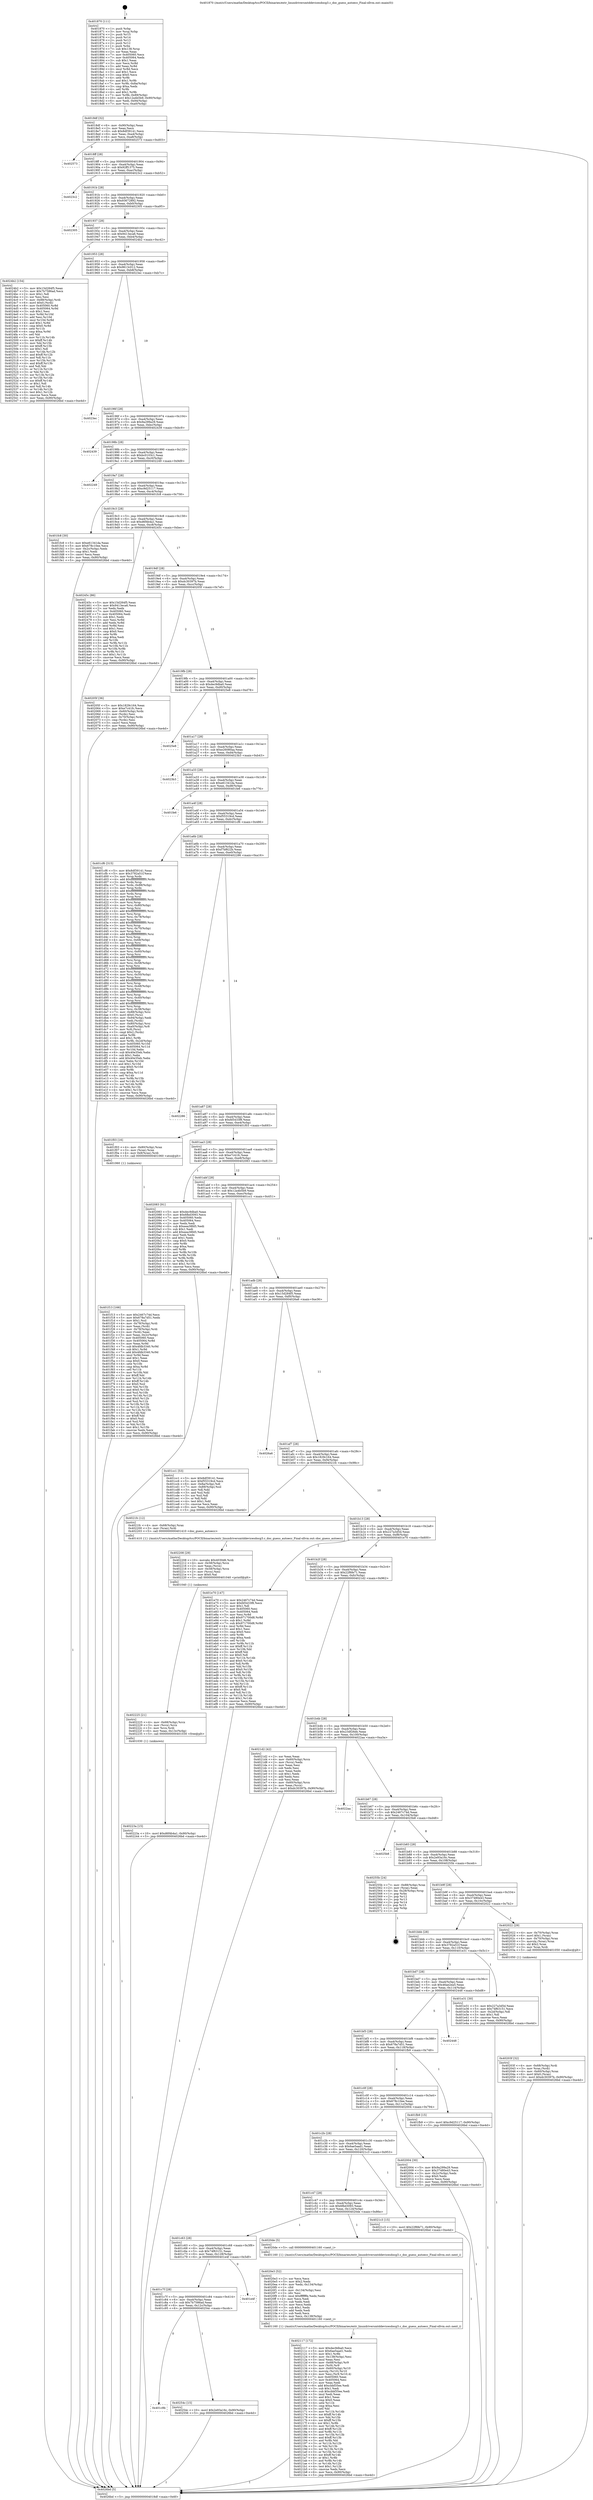 digraph "0x401870" {
  label = "0x401870 (/mnt/c/Users/mathe/Desktop/tcc/POCII/binaries/extr_linuxdriversmtddevicesdocg3.c_doc_guess_autoecc_Final-ollvm.out::main(0))"
  labelloc = "t"
  node[shape=record]

  Entry [label="",width=0.3,height=0.3,shape=circle,fillcolor=black,style=filled]
  "0x4018df" [label="{
     0x4018df [32]\l
     | [instrs]\l
     &nbsp;&nbsp;0x4018df \<+6\>: mov -0x90(%rbp),%eax\l
     &nbsp;&nbsp;0x4018e5 \<+2\>: mov %eax,%ecx\l
     &nbsp;&nbsp;0x4018e7 \<+6\>: sub $0x8df39141,%ecx\l
     &nbsp;&nbsp;0x4018ed \<+6\>: mov %eax,-0xa4(%rbp)\l
     &nbsp;&nbsp;0x4018f3 \<+6\>: mov %ecx,-0xa8(%rbp)\l
     &nbsp;&nbsp;0x4018f9 \<+6\>: je 0000000000402573 \<main+0xd03\>\l
  }"]
  "0x402573" [label="{
     0x402573\l
  }", style=dashed]
  "0x4018ff" [label="{
     0x4018ff [28]\l
     | [instrs]\l
     &nbsp;&nbsp;0x4018ff \<+5\>: jmp 0000000000401904 \<main+0x94\>\l
     &nbsp;&nbsp;0x401904 \<+6\>: mov -0xa4(%rbp),%eax\l
     &nbsp;&nbsp;0x40190a \<+5\>: sub $0x92ff1375,%eax\l
     &nbsp;&nbsp;0x40190f \<+6\>: mov %eax,-0xac(%rbp)\l
     &nbsp;&nbsp;0x401915 \<+6\>: je 00000000004023c2 \<main+0xb52\>\l
  }"]
  Exit [label="",width=0.3,height=0.3,shape=circle,fillcolor=black,style=filled,peripheries=2]
  "0x4023c2" [label="{
     0x4023c2\l
  }", style=dashed]
  "0x40191b" [label="{
     0x40191b [28]\l
     | [instrs]\l
     &nbsp;&nbsp;0x40191b \<+5\>: jmp 0000000000401920 \<main+0xb0\>\l
     &nbsp;&nbsp;0x401920 \<+6\>: mov -0xa4(%rbp),%eax\l
     &nbsp;&nbsp;0x401926 \<+5\>: sub $0x93672892,%eax\l
     &nbsp;&nbsp;0x40192b \<+6\>: mov %eax,-0xb0(%rbp)\l
     &nbsp;&nbsp;0x401931 \<+6\>: je 0000000000402305 \<main+0xa95\>\l
  }"]
  "0x401c9b" [label="{
     0x401c9b\l
  }", style=dashed]
  "0x402305" [label="{
     0x402305\l
  }", style=dashed]
  "0x401937" [label="{
     0x401937 [28]\l
     | [instrs]\l
     &nbsp;&nbsp;0x401937 \<+5\>: jmp 000000000040193c \<main+0xcc\>\l
     &nbsp;&nbsp;0x40193c \<+6\>: mov -0xa4(%rbp),%eax\l
     &nbsp;&nbsp;0x401942 \<+5\>: sub $0x9413eca6,%eax\l
     &nbsp;&nbsp;0x401947 \<+6\>: mov %eax,-0xb4(%rbp)\l
     &nbsp;&nbsp;0x40194d \<+6\>: je 00000000004024b2 \<main+0xc42\>\l
  }"]
  "0x40254c" [label="{
     0x40254c [15]\l
     | [instrs]\l
     &nbsp;&nbsp;0x40254c \<+10\>: movl $0x2e93a16c,-0x90(%rbp)\l
     &nbsp;&nbsp;0x402556 \<+5\>: jmp 00000000004026bd \<main+0xe4d\>\l
  }"]
  "0x4024b2" [label="{
     0x4024b2 [154]\l
     | [instrs]\l
     &nbsp;&nbsp;0x4024b2 \<+5\>: mov $0x15d284f5,%eax\l
     &nbsp;&nbsp;0x4024b7 \<+5\>: mov $0x7b7586ad,%ecx\l
     &nbsp;&nbsp;0x4024bc \<+2\>: mov $0x1,%dl\l
     &nbsp;&nbsp;0x4024be \<+2\>: xor %esi,%esi\l
     &nbsp;&nbsp;0x4024c0 \<+7\>: mov -0x88(%rbp),%rdi\l
     &nbsp;&nbsp;0x4024c7 \<+6\>: movl $0x0,(%rdi)\l
     &nbsp;&nbsp;0x4024cd \<+8\>: mov 0x405060,%r8d\l
     &nbsp;&nbsp;0x4024d5 \<+8\>: mov 0x405064,%r9d\l
     &nbsp;&nbsp;0x4024dd \<+3\>: sub $0x1,%esi\l
     &nbsp;&nbsp;0x4024e0 \<+3\>: mov %r8d,%r10d\l
     &nbsp;&nbsp;0x4024e3 \<+3\>: add %esi,%r10d\l
     &nbsp;&nbsp;0x4024e6 \<+4\>: imul %r10d,%r8d\l
     &nbsp;&nbsp;0x4024ea \<+4\>: and $0x1,%r8d\l
     &nbsp;&nbsp;0x4024ee \<+4\>: cmp $0x0,%r8d\l
     &nbsp;&nbsp;0x4024f2 \<+4\>: sete %r11b\l
     &nbsp;&nbsp;0x4024f6 \<+4\>: cmp $0xa,%r9d\l
     &nbsp;&nbsp;0x4024fa \<+3\>: setl %bl\l
     &nbsp;&nbsp;0x4024fd \<+3\>: mov %r11b,%r14b\l
     &nbsp;&nbsp;0x402500 \<+4\>: xor $0xff,%r14b\l
     &nbsp;&nbsp;0x402504 \<+3\>: mov %bl,%r15b\l
     &nbsp;&nbsp;0x402507 \<+4\>: xor $0xff,%r15b\l
     &nbsp;&nbsp;0x40250b \<+3\>: xor $0x1,%dl\l
     &nbsp;&nbsp;0x40250e \<+3\>: mov %r14b,%r12b\l
     &nbsp;&nbsp;0x402511 \<+4\>: and $0xff,%r12b\l
     &nbsp;&nbsp;0x402515 \<+3\>: and %dl,%r11b\l
     &nbsp;&nbsp;0x402518 \<+3\>: mov %r15b,%r13b\l
     &nbsp;&nbsp;0x40251b \<+4\>: and $0xff,%r13b\l
     &nbsp;&nbsp;0x40251f \<+2\>: and %dl,%bl\l
     &nbsp;&nbsp;0x402521 \<+3\>: or %r11b,%r12b\l
     &nbsp;&nbsp;0x402524 \<+3\>: or %bl,%r13b\l
     &nbsp;&nbsp;0x402527 \<+3\>: xor %r13b,%r12b\l
     &nbsp;&nbsp;0x40252a \<+3\>: or %r15b,%r14b\l
     &nbsp;&nbsp;0x40252d \<+4\>: xor $0xff,%r14b\l
     &nbsp;&nbsp;0x402531 \<+3\>: or $0x1,%dl\l
     &nbsp;&nbsp;0x402534 \<+3\>: and %dl,%r14b\l
     &nbsp;&nbsp;0x402537 \<+3\>: or %r14b,%r12b\l
     &nbsp;&nbsp;0x40253a \<+4\>: test $0x1,%r12b\l
     &nbsp;&nbsp;0x40253e \<+3\>: cmovne %ecx,%eax\l
     &nbsp;&nbsp;0x402541 \<+6\>: mov %eax,-0x90(%rbp)\l
     &nbsp;&nbsp;0x402547 \<+5\>: jmp 00000000004026bd \<main+0xe4d\>\l
  }"]
  "0x401953" [label="{
     0x401953 [28]\l
     | [instrs]\l
     &nbsp;&nbsp;0x401953 \<+5\>: jmp 0000000000401958 \<main+0xe8\>\l
     &nbsp;&nbsp;0x401958 \<+6\>: mov -0xa4(%rbp),%eax\l
     &nbsp;&nbsp;0x40195e \<+5\>: sub $0x9613c012,%eax\l
     &nbsp;&nbsp;0x401963 \<+6\>: mov %eax,-0xb8(%rbp)\l
     &nbsp;&nbsp;0x401969 \<+6\>: je 00000000004023ec \<main+0xb7c\>\l
  }"]
  "0x401c7f" [label="{
     0x401c7f [28]\l
     | [instrs]\l
     &nbsp;&nbsp;0x401c7f \<+5\>: jmp 0000000000401c84 \<main+0x414\>\l
     &nbsp;&nbsp;0x401c84 \<+6\>: mov -0xa4(%rbp),%eax\l
     &nbsp;&nbsp;0x401c8a \<+5\>: sub $0x7b7586ad,%eax\l
     &nbsp;&nbsp;0x401c8f \<+6\>: mov %eax,-0x12c(%rbp)\l
     &nbsp;&nbsp;0x401c95 \<+6\>: je 000000000040254c \<main+0xcdc\>\l
  }"]
  "0x4023ec" [label="{
     0x4023ec\l
  }", style=dashed]
  "0x40196f" [label="{
     0x40196f [28]\l
     | [instrs]\l
     &nbsp;&nbsp;0x40196f \<+5\>: jmp 0000000000401974 \<main+0x104\>\l
     &nbsp;&nbsp;0x401974 \<+6\>: mov -0xa4(%rbp),%eax\l
     &nbsp;&nbsp;0x40197a \<+5\>: sub $0x9a299a29,%eax\l
     &nbsp;&nbsp;0x40197f \<+6\>: mov %eax,-0xbc(%rbp)\l
     &nbsp;&nbsp;0x401985 \<+6\>: je 0000000000402439 \<main+0xbc9\>\l
  }"]
  "0x401e4f" [label="{
     0x401e4f\l
  }", style=dashed]
  "0x402439" [label="{
     0x402439\l
  }", style=dashed]
  "0x40198b" [label="{
     0x40198b [28]\l
     | [instrs]\l
     &nbsp;&nbsp;0x40198b \<+5\>: jmp 0000000000401990 \<main+0x120\>\l
     &nbsp;&nbsp;0x401990 \<+6\>: mov -0xa4(%rbp),%eax\l
     &nbsp;&nbsp;0x401996 \<+5\>: sub $0xbc0103c1,%eax\l
     &nbsp;&nbsp;0x40199b \<+6\>: mov %eax,-0xc0(%rbp)\l
     &nbsp;&nbsp;0x4019a1 \<+6\>: je 0000000000402249 \<main+0x9d9\>\l
  }"]
  "0x40223a" [label="{
     0x40223a [15]\l
     | [instrs]\l
     &nbsp;&nbsp;0x40223a \<+10\>: movl $0xd6f4b4a1,-0x90(%rbp)\l
     &nbsp;&nbsp;0x402244 \<+5\>: jmp 00000000004026bd \<main+0xe4d\>\l
  }"]
  "0x402249" [label="{
     0x402249\l
  }", style=dashed]
  "0x4019a7" [label="{
     0x4019a7 [28]\l
     | [instrs]\l
     &nbsp;&nbsp;0x4019a7 \<+5\>: jmp 00000000004019ac \<main+0x13c\>\l
     &nbsp;&nbsp;0x4019ac \<+6\>: mov -0xa4(%rbp),%eax\l
     &nbsp;&nbsp;0x4019b2 \<+5\>: sub $0xc9d25117,%eax\l
     &nbsp;&nbsp;0x4019b7 \<+6\>: mov %eax,-0xc4(%rbp)\l
     &nbsp;&nbsp;0x4019bd \<+6\>: je 0000000000401fc8 \<main+0x758\>\l
  }"]
  "0x402225" [label="{
     0x402225 [21]\l
     | [instrs]\l
     &nbsp;&nbsp;0x402225 \<+4\>: mov -0x68(%rbp),%rcx\l
     &nbsp;&nbsp;0x402229 \<+3\>: mov (%rcx),%rcx\l
     &nbsp;&nbsp;0x40222c \<+3\>: mov %rcx,%rdi\l
     &nbsp;&nbsp;0x40222f \<+6\>: mov %eax,-0x13c(%rbp)\l
     &nbsp;&nbsp;0x402235 \<+5\>: call 0000000000401030 \<free@plt\>\l
     | [calls]\l
     &nbsp;&nbsp;0x401030 \{1\} (unknown)\l
  }"]
  "0x401fc8" [label="{
     0x401fc8 [30]\l
     | [instrs]\l
     &nbsp;&nbsp;0x401fc8 \<+5\>: mov $0xe61341da,%eax\l
     &nbsp;&nbsp;0x401fcd \<+5\>: mov $0x678c10ee,%ecx\l
     &nbsp;&nbsp;0x401fd2 \<+3\>: mov -0x2c(%rbp),%edx\l
     &nbsp;&nbsp;0x401fd5 \<+3\>: cmp $0x1,%edx\l
     &nbsp;&nbsp;0x401fd8 \<+3\>: cmovl %ecx,%eax\l
     &nbsp;&nbsp;0x401fdb \<+6\>: mov %eax,-0x90(%rbp)\l
     &nbsp;&nbsp;0x401fe1 \<+5\>: jmp 00000000004026bd \<main+0xe4d\>\l
  }"]
  "0x4019c3" [label="{
     0x4019c3 [28]\l
     | [instrs]\l
     &nbsp;&nbsp;0x4019c3 \<+5\>: jmp 00000000004019c8 \<main+0x158\>\l
     &nbsp;&nbsp;0x4019c8 \<+6\>: mov -0xa4(%rbp),%eax\l
     &nbsp;&nbsp;0x4019ce \<+5\>: sub $0xd6f4b4a1,%eax\l
     &nbsp;&nbsp;0x4019d3 \<+6\>: mov %eax,-0xc8(%rbp)\l
     &nbsp;&nbsp;0x4019d9 \<+6\>: je 000000000040245c \<main+0xbec\>\l
  }"]
  "0x402208" [label="{
     0x402208 [29]\l
     | [instrs]\l
     &nbsp;&nbsp;0x402208 \<+10\>: movabs $0x4030d6,%rdi\l
     &nbsp;&nbsp;0x402212 \<+4\>: mov -0x58(%rbp),%rcx\l
     &nbsp;&nbsp;0x402216 \<+2\>: mov %eax,(%rcx)\l
     &nbsp;&nbsp;0x402218 \<+4\>: mov -0x58(%rbp),%rcx\l
     &nbsp;&nbsp;0x40221c \<+2\>: mov (%rcx),%esi\l
     &nbsp;&nbsp;0x40221e \<+2\>: mov $0x0,%al\l
     &nbsp;&nbsp;0x402220 \<+5\>: call 0000000000401040 \<printf@plt\>\l
     | [calls]\l
     &nbsp;&nbsp;0x401040 \{1\} (unknown)\l
  }"]
  "0x40245c" [label="{
     0x40245c [86]\l
     | [instrs]\l
     &nbsp;&nbsp;0x40245c \<+5\>: mov $0x15d284f5,%eax\l
     &nbsp;&nbsp;0x402461 \<+5\>: mov $0x9413eca6,%ecx\l
     &nbsp;&nbsp;0x402466 \<+2\>: xor %edx,%edx\l
     &nbsp;&nbsp;0x402468 \<+7\>: mov 0x405060,%esi\l
     &nbsp;&nbsp;0x40246f \<+7\>: mov 0x405064,%edi\l
     &nbsp;&nbsp;0x402476 \<+3\>: sub $0x1,%edx\l
     &nbsp;&nbsp;0x402479 \<+3\>: mov %esi,%r8d\l
     &nbsp;&nbsp;0x40247c \<+3\>: add %edx,%r8d\l
     &nbsp;&nbsp;0x40247f \<+4\>: imul %r8d,%esi\l
     &nbsp;&nbsp;0x402483 \<+3\>: and $0x1,%esi\l
     &nbsp;&nbsp;0x402486 \<+3\>: cmp $0x0,%esi\l
     &nbsp;&nbsp;0x402489 \<+4\>: sete %r9b\l
     &nbsp;&nbsp;0x40248d \<+3\>: cmp $0xa,%edi\l
     &nbsp;&nbsp;0x402490 \<+4\>: setl %r10b\l
     &nbsp;&nbsp;0x402494 \<+3\>: mov %r9b,%r11b\l
     &nbsp;&nbsp;0x402497 \<+3\>: and %r10b,%r11b\l
     &nbsp;&nbsp;0x40249a \<+3\>: xor %r10b,%r9b\l
     &nbsp;&nbsp;0x40249d \<+3\>: or %r9b,%r11b\l
     &nbsp;&nbsp;0x4024a0 \<+4\>: test $0x1,%r11b\l
     &nbsp;&nbsp;0x4024a4 \<+3\>: cmovne %ecx,%eax\l
     &nbsp;&nbsp;0x4024a7 \<+6\>: mov %eax,-0x90(%rbp)\l
     &nbsp;&nbsp;0x4024ad \<+5\>: jmp 00000000004026bd \<main+0xe4d\>\l
  }"]
  "0x4019df" [label="{
     0x4019df [28]\l
     | [instrs]\l
     &nbsp;&nbsp;0x4019df \<+5\>: jmp 00000000004019e4 \<main+0x174\>\l
     &nbsp;&nbsp;0x4019e4 \<+6\>: mov -0xa4(%rbp),%eax\l
     &nbsp;&nbsp;0x4019ea \<+5\>: sub $0xdc30397b,%eax\l
     &nbsp;&nbsp;0x4019ef \<+6\>: mov %eax,-0xcc(%rbp)\l
     &nbsp;&nbsp;0x4019f5 \<+6\>: je 000000000040205f \<main+0x7ef\>\l
  }"]
  "0x402117" [label="{
     0x402117 [172]\l
     | [instrs]\l
     &nbsp;&nbsp;0x402117 \<+5\>: mov $0xdec9dba0,%ecx\l
     &nbsp;&nbsp;0x40211c \<+5\>: mov $0x6ae5aad1,%edx\l
     &nbsp;&nbsp;0x402121 \<+3\>: mov $0x1,%r8b\l
     &nbsp;&nbsp;0x402124 \<+6\>: mov -0x138(%rbp),%esi\l
     &nbsp;&nbsp;0x40212a \<+3\>: imul %eax,%esi\l
     &nbsp;&nbsp;0x40212d \<+4\>: mov -0x68(%rbp),%r9\l
     &nbsp;&nbsp;0x402131 \<+3\>: mov (%r9),%r9\l
     &nbsp;&nbsp;0x402134 \<+4\>: mov -0x60(%rbp),%r10\l
     &nbsp;&nbsp;0x402138 \<+3\>: movslq (%r10),%r10\l
     &nbsp;&nbsp;0x40213b \<+4\>: mov %esi,(%r9,%r10,4)\l
     &nbsp;&nbsp;0x40213f \<+7\>: mov 0x405060,%eax\l
     &nbsp;&nbsp;0x402146 \<+7\>: mov 0x405064,%esi\l
     &nbsp;&nbsp;0x40214d \<+2\>: mov %eax,%edi\l
     &nbsp;&nbsp;0x40214f \<+6\>: add $0xcbbf35ee,%edi\l
     &nbsp;&nbsp;0x402155 \<+3\>: sub $0x1,%edi\l
     &nbsp;&nbsp;0x402158 \<+6\>: sub $0xcbbf35ee,%edi\l
     &nbsp;&nbsp;0x40215e \<+3\>: imul %edi,%eax\l
     &nbsp;&nbsp;0x402161 \<+3\>: and $0x1,%eax\l
     &nbsp;&nbsp;0x402164 \<+3\>: cmp $0x0,%eax\l
     &nbsp;&nbsp;0x402167 \<+4\>: sete %r11b\l
     &nbsp;&nbsp;0x40216b \<+3\>: cmp $0xa,%esi\l
     &nbsp;&nbsp;0x40216e \<+3\>: setl %bl\l
     &nbsp;&nbsp;0x402171 \<+3\>: mov %r11b,%r14b\l
     &nbsp;&nbsp;0x402174 \<+4\>: xor $0xff,%r14b\l
     &nbsp;&nbsp;0x402178 \<+3\>: mov %bl,%r15b\l
     &nbsp;&nbsp;0x40217b \<+4\>: xor $0xff,%r15b\l
     &nbsp;&nbsp;0x40217f \<+4\>: xor $0x1,%r8b\l
     &nbsp;&nbsp;0x402183 \<+3\>: mov %r14b,%r12b\l
     &nbsp;&nbsp;0x402186 \<+4\>: and $0xff,%r12b\l
     &nbsp;&nbsp;0x40218a \<+3\>: and %r8b,%r11b\l
     &nbsp;&nbsp;0x40218d \<+3\>: mov %r15b,%r13b\l
     &nbsp;&nbsp;0x402190 \<+4\>: and $0xff,%r13b\l
     &nbsp;&nbsp;0x402194 \<+3\>: and %r8b,%bl\l
     &nbsp;&nbsp;0x402197 \<+3\>: or %r11b,%r12b\l
     &nbsp;&nbsp;0x40219a \<+3\>: or %bl,%r13b\l
     &nbsp;&nbsp;0x40219d \<+3\>: xor %r13b,%r12b\l
     &nbsp;&nbsp;0x4021a0 \<+3\>: or %r15b,%r14b\l
     &nbsp;&nbsp;0x4021a3 \<+4\>: xor $0xff,%r14b\l
     &nbsp;&nbsp;0x4021a7 \<+4\>: or $0x1,%r8b\l
     &nbsp;&nbsp;0x4021ab \<+3\>: and %r8b,%r14b\l
     &nbsp;&nbsp;0x4021ae \<+3\>: or %r14b,%r12b\l
     &nbsp;&nbsp;0x4021b1 \<+4\>: test $0x1,%r12b\l
     &nbsp;&nbsp;0x4021b5 \<+3\>: cmovne %edx,%ecx\l
     &nbsp;&nbsp;0x4021b8 \<+6\>: mov %ecx,-0x90(%rbp)\l
     &nbsp;&nbsp;0x4021be \<+5\>: jmp 00000000004026bd \<main+0xe4d\>\l
  }"]
  "0x40205f" [label="{
     0x40205f [36]\l
     | [instrs]\l
     &nbsp;&nbsp;0x40205f \<+5\>: mov $0x1829c164,%eax\l
     &nbsp;&nbsp;0x402064 \<+5\>: mov $0xe7c41fc,%ecx\l
     &nbsp;&nbsp;0x402069 \<+4\>: mov -0x60(%rbp),%rdx\l
     &nbsp;&nbsp;0x40206d \<+2\>: mov (%rdx),%esi\l
     &nbsp;&nbsp;0x40206f \<+4\>: mov -0x70(%rbp),%rdx\l
     &nbsp;&nbsp;0x402073 \<+2\>: cmp (%rdx),%esi\l
     &nbsp;&nbsp;0x402075 \<+3\>: cmovl %ecx,%eax\l
     &nbsp;&nbsp;0x402078 \<+6\>: mov %eax,-0x90(%rbp)\l
     &nbsp;&nbsp;0x40207e \<+5\>: jmp 00000000004026bd \<main+0xe4d\>\l
  }"]
  "0x4019fb" [label="{
     0x4019fb [28]\l
     | [instrs]\l
     &nbsp;&nbsp;0x4019fb \<+5\>: jmp 0000000000401a00 \<main+0x190\>\l
     &nbsp;&nbsp;0x401a00 \<+6\>: mov -0xa4(%rbp),%eax\l
     &nbsp;&nbsp;0x401a06 \<+5\>: sub $0xdec9dba0,%eax\l
     &nbsp;&nbsp;0x401a0b \<+6\>: mov %eax,-0xd0(%rbp)\l
     &nbsp;&nbsp;0x401a11 \<+6\>: je 00000000004025e8 \<main+0xd78\>\l
  }"]
  "0x4020e3" [label="{
     0x4020e3 [52]\l
     | [instrs]\l
     &nbsp;&nbsp;0x4020e3 \<+2\>: xor %ecx,%ecx\l
     &nbsp;&nbsp;0x4020e5 \<+5\>: mov $0x2,%edx\l
     &nbsp;&nbsp;0x4020ea \<+6\>: mov %edx,-0x134(%rbp)\l
     &nbsp;&nbsp;0x4020f0 \<+1\>: cltd\l
     &nbsp;&nbsp;0x4020f1 \<+6\>: mov -0x134(%rbp),%esi\l
     &nbsp;&nbsp;0x4020f7 \<+2\>: idiv %esi\l
     &nbsp;&nbsp;0x4020f9 \<+6\>: imul $0xfffffffe,%edx,%edx\l
     &nbsp;&nbsp;0x4020ff \<+2\>: mov %ecx,%edi\l
     &nbsp;&nbsp;0x402101 \<+2\>: sub %edx,%edi\l
     &nbsp;&nbsp;0x402103 \<+2\>: mov %ecx,%edx\l
     &nbsp;&nbsp;0x402105 \<+3\>: sub $0x1,%edx\l
     &nbsp;&nbsp;0x402108 \<+2\>: add %edx,%edi\l
     &nbsp;&nbsp;0x40210a \<+2\>: sub %edi,%ecx\l
     &nbsp;&nbsp;0x40210c \<+6\>: mov %ecx,-0x138(%rbp)\l
     &nbsp;&nbsp;0x402112 \<+5\>: call 0000000000401160 \<next_i\>\l
     | [calls]\l
     &nbsp;&nbsp;0x401160 \{1\} (/mnt/c/Users/mathe/Desktop/tcc/POCII/binaries/extr_linuxdriversmtddevicesdocg3.c_doc_guess_autoecc_Final-ollvm.out::next_i)\l
  }"]
  "0x4025e8" [label="{
     0x4025e8\l
  }", style=dashed]
  "0x401a17" [label="{
     0x401a17 [28]\l
     | [instrs]\l
     &nbsp;&nbsp;0x401a17 \<+5\>: jmp 0000000000401a1c \<main+0x1ac\>\l
     &nbsp;&nbsp;0x401a1c \<+6\>: mov -0xa4(%rbp),%eax\l
     &nbsp;&nbsp;0x401a22 \<+5\>: sub $0xe26080aa,%eax\l
     &nbsp;&nbsp;0x401a27 \<+6\>: mov %eax,-0xd4(%rbp)\l
     &nbsp;&nbsp;0x401a2d \<+6\>: je 00000000004023b3 \<main+0xb43\>\l
  }"]
  "0x401c63" [label="{
     0x401c63 [28]\l
     | [instrs]\l
     &nbsp;&nbsp;0x401c63 \<+5\>: jmp 0000000000401c68 \<main+0x3f8\>\l
     &nbsp;&nbsp;0x401c68 \<+6\>: mov -0xa4(%rbp),%eax\l
     &nbsp;&nbsp;0x401c6e \<+5\>: sub $0x74f63151,%eax\l
     &nbsp;&nbsp;0x401c73 \<+6\>: mov %eax,-0x128(%rbp)\l
     &nbsp;&nbsp;0x401c79 \<+6\>: je 0000000000401e4f \<main+0x5df\>\l
  }"]
  "0x4023b3" [label="{
     0x4023b3\l
  }", style=dashed]
  "0x401a33" [label="{
     0x401a33 [28]\l
     | [instrs]\l
     &nbsp;&nbsp;0x401a33 \<+5\>: jmp 0000000000401a38 \<main+0x1c8\>\l
     &nbsp;&nbsp;0x401a38 \<+6\>: mov -0xa4(%rbp),%eax\l
     &nbsp;&nbsp;0x401a3e \<+5\>: sub $0xe61341da,%eax\l
     &nbsp;&nbsp;0x401a43 \<+6\>: mov %eax,-0xd8(%rbp)\l
     &nbsp;&nbsp;0x401a49 \<+6\>: je 0000000000401fe6 \<main+0x776\>\l
  }"]
  "0x4020de" [label="{
     0x4020de [5]\l
     | [instrs]\l
     &nbsp;&nbsp;0x4020de \<+5\>: call 0000000000401160 \<next_i\>\l
     | [calls]\l
     &nbsp;&nbsp;0x401160 \{1\} (/mnt/c/Users/mathe/Desktop/tcc/POCII/binaries/extr_linuxdriversmtddevicesdocg3.c_doc_guess_autoecc_Final-ollvm.out::next_i)\l
  }"]
  "0x401fe6" [label="{
     0x401fe6\l
  }", style=dashed]
  "0x401a4f" [label="{
     0x401a4f [28]\l
     | [instrs]\l
     &nbsp;&nbsp;0x401a4f \<+5\>: jmp 0000000000401a54 \<main+0x1e4\>\l
     &nbsp;&nbsp;0x401a54 \<+6\>: mov -0xa4(%rbp),%eax\l
     &nbsp;&nbsp;0x401a5a \<+5\>: sub $0xf55319cd,%eax\l
     &nbsp;&nbsp;0x401a5f \<+6\>: mov %eax,-0xdc(%rbp)\l
     &nbsp;&nbsp;0x401a65 \<+6\>: je 0000000000401cf6 \<main+0x486\>\l
  }"]
  "0x401c47" [label="{
     0x401c47 [28]\l
     | [instrs]\l
     &nbsp;&nbsp;0x401c47 \<+5\>: jmp 0000000000401c4c \<main+0x3dc\>\l
     &nbsp;&nbsp;0x401c4c \<+6\>: mov -0xa4(%rbp),%eax\l
     &nbsp;&nbsp;0x401c52 \<+5\>: sub $0x6fbd3093,%eax\l
     &nbsp;&nbsp;0x401c57 \<+6\>: mov %eax,-0x124(%rbp)\l
     &nbsp;&nbsp;0x401c5d \<+6\>: je 00000000004020de \<main+0x86e\>\l
  }"]
  "0x401cf6" [label="{
     0x401cf6 [315]\l
     | [instrs]\l
     &nbsp;&nbsp;0x401cf6 \<+5\>: mov $0x8df39141,%eax\l
     &nbsp;&nbsp;0x401cfb \<+5\>: mov $0x3782a51f,%ecx\l
     &nbsp;&nbsp;0x401d00 \<+3\>: mov %rsp,%rdx\l
     &nbsp;&nbsp;0x401d03 \<+4\>: add $0xfffffffffffffff0,%rdx\l
     &nbsp;&nbsp;0x401d07 \<+3\>: mov %rdx,%rsp\l
     &nbsp;&nbsp;0x401d0a \<+7\>: mov %rdx,-0x88(%rbp)\l
     &nbsp;&nbsp;0x401d11 \<+3\>: mov %rsp,%rdx\l
     &nbsp;&nbsp;0x401d14 \<+4\>: add $0xfffffffffffffff0,%rdx\l
     &nbsp;&nbsp;0x401d18 \<+3\>: mov %rdx,%rsp\l
     &nbsp;&nbsp;0x401d1b \<+3\>: mov %rsp,%rsi\l
     &nbsp;&nbsp;0x401d1e \<+4\>: add $0xfffffffffffffff0,%rsi\l
     &nbsp;&nbsp;0x401d22 \<+3\>: mov %rsi,%rsp\l
     &nbsp;&nbsp;0x401d25 \<+4\>: mov %rsi,-0x80(%rbp)\l
     &nbsp;&nbsp;0x401d29 \<+3\>: mov %rsp,%rsi\l
     &nbsp;&nbsp;0x401d2c \<+4\>: add $0xfffffffffffffff0,%rsi\l
     &nbsp;&nbsp;0x401d30 \<+3\>: mov %rsi,%rsp\l
     &nbsp;&nbsp;0x401d33 \<+4\>: mov %rsi,-0x78(%rbp)\l
     &nbsp;&nbsp;0x401d37 \<+3\>: mov %rsp,%rsi\l
     &nbsp;&nbsp;0x401d3a \<+4\>: add $0xfffffffffffffff0,%rsi\l
     &nbsp;&nbsp;0x401d3e \<+3\>: mov %rsi,%rsp\l
     &nbsp;&nbsp;0x401d41 \<+4\>: mov %rsi,-0x70(%rbp)\l
     &nbsp;&nbsp;0x401d45 \<+3\>: mov %rsp,%rsi\l
     &nbsp;&nbsp;0x401d48 \<+4\>: add $0xfffffffffffffff0,%rsi\l
     &nbsp;&nbsp;0x401d4c \<+3\>: mov %rsi,%rsp\l
     &nbsp;&nbsp;0x401d4f \<+4\>: mov %rsi,-0x68(%rbp)\l
     &nbsp;&nbsp;0x401d53 \<+3\>: mov %rsp,%rsi\l
     &nbsp;&nbsp;0x401d56 \<+4\>: add $0xfffffffffffffff0,%rsi\l
     &nbsp;&nbsp;0x401d5a \<+3\>: mov %rsi,%rsp\l
     &nbsp;&nbsp;0x401d5d \<+4\>: mov %rsi,-0x60(%rbp)\l
     &nbsp;&nbsp;0x401d61 \<+3\>: mov %rsp,%rsi\l
     &nbsp;&nbsp;0x401d64 \<+4\>: add $0xfffffffffffffff0,%rsi\l
     &nbsp;&nbsp;0x401d68 \<+3\>: mov %rsi,%rsp\l
     &nbsp;&nbsp;0x401d6b \<+4\>: mov %rsi,-0x58(%rbp)\l
     &nbsp;&nbsp;0x401d6f \<+3\>: mov %rsp,%rsi\l
     &nbsp;&nbsp;0x401d72 \<+4\>: add $0xfffffffffffffff0,%rsi\l
     &nbsp;&nbsp;0x401d76 \<+3\>: mov %rsi,%rsp\l
     &nbsp;&nbsp;0x401d79 \<+4\>: mov %rsi,-0x50(%rbp)\l
     &nbsp;&nbsp;0x401d7d \<+3\>: mov %rsp,%rsi\l
     &nbsp;&nbsp;0x401d80 \<+4\>: add $0xfffffffffffffff0,%rsi\l
     &nbsp;&nbsp;0x401d84 \<+3\>: mov %rsi,%rsp\l
     &nbsp;&nbsp;0x401d87 \<+4\>: mov %rsi,-0x48(%rbp)\l
     &nbsp;&nbsp;0x401d8b \<+3\>: mov %rsp,%rsi\l
     &nbsp;&nbsp;0x401d8e \<+4\>: add $0xfffffffffffffff0,%rsi\l
     &nbsp;&nbsp;0x401d92 \<+3\>: mov %rsi,%rsp\l
     &nbsp;&nbsp;0x401d95 \<+4\>: mov %rsi,-0x40(%rbp)\l
     &nbsp;&nbsp;0x401d99 \<+3\>: mov %rsp,%rsi\l
     &nbsp;&nbsp;0x401d9c \<+4\>: add $0xfffffffffffffff0,%rsi\l
     &nbsp;&nbsp;0x401da0 \<+3\>: mov %rsi,%rsp\l
     &nbsp;&nbsp;0x401da3 \<+4\>: mov %rsi,-0x38(%rbp)\l
     &nbsp;&nbsp;0x401da7 \<+7\>: mov -0x88(%rbp),%rsi\l
     &nbsp;&nbsp;0x401dae \<+6\>: movl $0x0,(%rsi)\l
     &nbsp;&nbsp;0x401db4 \<+6\>: mov -0x94(%rbp),%edi\l
     &nbsp;&nbsp;0x401dba \<+2\>: mov %edi,(%rdx)\l
     &nbsp;&nbsp;0x401dbc \<+4\>: mov -0x80(%rbp),%rsi\l
     &nbsp;&nbsp;0x401dc0 \<+7\>: mov -0xa0(%rbp),%r8\l
     &nbsp;&nbsp;0x401dc7 \<+3\>: mov %r8,(%rsi)\l
     &nbsp;&nbsp;0x401dca \<+3\>: cmpl $0x2,(%rdx)\l
     &nbsp;&nbsp;0x401dcd \<+4\>: setne %r9b\l
     &nbsp;&nbsp;0x401dd1 \<+4\>: and $0x1,%r9b\l
     &nbsp;&nbsp;0x401dd5 \<+4\>: mov %r9b,-0x2d(%rbp)\l
     &nbsp;&nbsp;0x401dd9 \<+8\>: mov 0x405060,%r10d\l
     &nbsp;&nbsp;0x401de1 \<+8\>: mov 0x405064,%r11d\l
     &nbsp;&nbsp;0x401de9 \<+3\>: mov %r10d,%ebx\l
     &nbsp;&nbsp;0x401dec \<+6\>: sub $0x40e35eb,%ebx\l
     &nbsp;&nbsp;0x401df2 \<+3\>: sub $0x1,%ebx\l
     &nbsp;&nbsp;0x401df5 \<+6\>: add $0x40e35eb,%ebx\l
     &nbsp;&nbsp;0x401dfb \<+4\>: imul %ebx,%r10d\l
     &nbsp;&nbsp;0x401dff \<+4\>: and $0x1,%r10d\l
     &nbsp;&nbsp;0x401e03 \<+4\>: cmp $0x0,%r10d\l
     &nbsp;&nbsp;0x401e07 \<+4\>: sete %r9b\l
     &nbsp;&nbsp;0x401e0b \<+4\>: cmp $0xa,%r11d\l
     &nbsp;&nbsp;0x401e0f \<+4\>: setl %r14b\l
     &nbsp;&nbsp;0x401e13 \<+3\>: mov %r9b,%r15b\l
     &nbsp;&nbsp;0x401e16 \<+3\>: and %r14b,%r15b\l
     &nbsp;&nbsp;0x401e19 \<+3\>: xor %r14b,%r9b\l
     &nbsp;&nbsp;0x401e1c \<+3\>: or %r9b,%r15b\l
     &nbsp;&nbsp;0x401e1f \<+4\>: test $0x1,%r15b\l
     &nbsp;&nbsp;0x401e23 \<+3\>: cmovne %ecx,%eax\l
     &nbsp;&nbsp;0x401e26 \<+6\>: mov %eax,-0x90(%rbp)\l
     &nbsp;&nbsp;0x401e2c \<+5\>: jmp 00000000004026bd \<main+0xe4d\>\l
  }"]
  "0x401a6b" [label="{
     0x401a6b [28]\l
     | [instrs]\l
     &nbsp;&nbsp;0x401a6b \<+5\>: jmp 0000000000401a70 \<main+0x200\>\l
     &nbsp;&nbsp;0x401a70 \<+6\>: mov -0xa4(%rbp),%eax\l
     &nbsp;&nbsp;0x401a76 \<+5\>: sub $0xf7bf622b,%eax\l
     &nbsp;&nbsp;0x401a7b \<+6\>: mov %eax,-0xe0(%rbp)\l
     &nbsp;&nbsp;0x401a81 \<+6\>: je 0000000000402286 \<main+0xa16\>\l
  }"]
  "0x4021c3" [label="{
     0x4021c3 [15]\l
     | [instrs]\l
     &nbsp;&nbsp;0x4021c3 \<+10\>: movl $0x22f6fe71,-0x90(%rbp)\l
     &nbsp;&nbsp;0x4021cd \<+5\>: jmp 00000000004026bd \<main+0xe4d\>\l
  }"]
  "0x402286" [label="{
     0x402286\l
  }", style=dashed]
  "0x401a87" [label="{
     0x401a87 [28]\l
     | [instrs]\l
     &nbsp;&nbsp;0x401a87 \<+5\>: jmp 0000000000401a8c \<main+0x21c\>\l
     &nbsp;&nbsp;0x401a8c \<+6\>: mov -0xa4(%rbp),%eax\l
     &nbsp;&nbsp;0x401a92 \<+5\>: sub $0xfd5433f8,%eax\l
     &nbsp;&nbsp;0x401a97 \<+6\>: mov %eax,-0xe4(%rbp)\l
     &nbsp;&nbsp;0x401a9d \<+6\>: je 0000000000401f03 \<main+0x693\>\l
  }"]
  "0x40203f" [label="{
     0x40203f [32]\l
     | [instrs]\l
     &nbsp;&nbsp;0x40203f \<+4\>: mov -0x68(%rbp),%rdi\l
     &nbsp;&nbsp;0x402043 \<+3\>: mov %rax,(%rdi)\l
     &nbsp;&nbsp;0x402046 \<+4\>: mov -0x60(%rbp),%rax\l
     &nbsp;&nbsp;0x40204a \<+6\>: movl $0x0,(%rax)\l
     &nbsp;&nbsp;0x402050 \<+10\>: movl $0xdc30397b,-0x90(%rbp)\l
     &nbsp;&nbsp;0x40205a \<+5\>: jmp 00000000004026bd \<main+0xe4d\>\l
  }"]
  "0x401f03" [label="{
     0x401f03 [16]\l
     | [instrs]\l
     &nbsp;&nbsp;0x401f03 \<+4\>: mov -0x80(%rbp),%rax\l
     &nbsp;&nbsp;0x401f07 \<+3\>: mov (%rax),%rax\l
     &nbsp;&nbsp;0x401f0a \<+4\>: mov 0x8(%rax),%rdi\l
     &nbsp;&nbsp;0x401f0e \<+5\>: call 0000000000401060 \<atoi@plt\>\l
     | [calls]\l
     &nbsp;&nbsp;0x401060 \{1\} (unknown)\l
  }"]
  "0x401aa3" [label="{
     0x401aa3 [28]\l
     | [instrs]\l
     &nbsp;&nbsp;0x401aa3 \<+5\>: jmp 0000000000401aa8 \<main+0x238\>\l
     &nbsp;&nbsp;0x401aa8 \<+6\>: mov -0xa4(%rbp),%eax\l
     &nbsp;&nbsp;0x401aae \<+5\>: sub $0xe7c41fc,%eax\l
     &nbsp;&nbsp;0x401ab3 \<+6\>: mov %eax,-0xe8(%rbp)\l
     &nbsp;&nbsp;0x401ab9 \<+6\>: je 0000000000402083 \<main+0x813\>\l
  }"]
  "0x401c2b" [label="{
     0x401c2b [28]\l
     | [instrs]\l
     &nbsp;&nbsp;0x401c2b \<+5\>: jmp 0000000000401c30 \<main+0x3c0\>\l
     &nbsp;&nbsp;0x401c30 \<+6\>: mov -0xa4(%rbp),%eax\l
     &nbsp;&nbsp;0x401c36 \<+5\>: sub $0x6ae5aad1,%eax\l
     &nbsp;&nbsp;0x401c3b \<+6\>: mov %eax,-0x120(%rbp)\l
     &nbsp;&nbsp;0x401c41 \<+6\>: je 00000000004021c3 \<main+0x953\>\l
  }"]
  "0x402083" [label="{
     0x402083 [91]\l
     | [instrs]\l
     &nbsp;&nbsp;0x402083 \<+5\>: mov $0xdec9dba0,%eax\l
     &nbsp;&nbsp;0x402088 \<+5\>: mov $0x6fbd3093,%ecx\l
     &nbsp;&nbsp;0x40208d \<+7\>: mov 0x405060,%edx\l
     &nbsp;&nbsp;0x402094 \<+7\>: mov 0x405064,%esi\l
     &nbsp;&nbsp;0x40209b \<+2\>: mov %edx,%edi\l
     &nbsp;&nbsp;0x40209d \<+6\>: sub $0xeea38fd5,%edi\l
     &nbsp;&nbsp;0x4020a3 \<+3\>: sub $0x1,%edi\l
     &nbsp;&nbsp;0x4020a6 \<+6\>: add $0xeea38fd5,%edi\l
     &nbsp;&nbsp;0x4020ac \<+3\>: imul %edi,%edx\l
     &nbsp;&nbsp;0x4020af \<+3\>: and $0x1,%edx\l
     &nbsp;&nbsp;0x4020b2 \<+3\>: cmp $0x0,%edx\l
     &nbsp;&nbsp;0x4020b5 \<+4\>: sete %r8b\l
     &nbsp;&nbsp;0x4020b9 \<+3\>: cmp $0xa,%esi\l
     &nbsp;&nbsp;0x4020bc \<+4\>: setl %r9b\l
     &nbsp;&nbsp;0x4020c0 \<+3\>: mov %r8b,%r10b\l
     &nbsp;&nbsp;0x4020c3 \<+3\>: and %r9b,%r10b\l
     &nbsp;&nbsp;0x4020c6 \<+3\>: xor %r9b,%r8b\l
     &nbsp;&nbsp;0x4020c9 \<+3\>: or %r8b,%r10b\l
     &nbsp;&nbsp;0x4020cc \<+4\>: test $0x1,%r10b\l
     &nbsp;&nbsp;0x4020d0 \<+3\>: cmovne %ecx,%eax\l
     &nbsp;&nbsp;0x4020d3 \<+6\>: mov %eax,-0x90(%rbp)\l
     &nbsp;&nbsp;0x4020d9 \<+5\>: jmp 00000000004026bd \<main+0xe4d\>\l
  }"]
  "0x401abf" [label="{
     0x401abf [28]\l
     | [instrs]\l
     &nbsp;&nbsp;0x401abf \<+5\>: jmp 0000000000401ac4 \<main+0x254\>\l
     &nbsp;&nbsp;0x401ac4 \<+6\>: mov -0xa4(%rbp),%eax\l
     &nbsp;&nbsp;0x401aca \<+5\>: sub $0x12a4b5b9,%eax\l
     &nbsp;&nbsp;0x401acf \<+6\>: mov %eax,-0xec(%rbp)\l
     &nbsp;&nbsp;0x401ad5 \<+6\>: je 0000000000401cc1 \<main+0x451\>\l
  }"]
  "0x402004" [label="{
     0x402004 [30]\l
     | [instrs]\l
     &nbsp;&nbsp;0x402004 \<+5\>: mov $0x9a299a29,%eax\l
     &nbsp;&nbsp;0x402009 \<+5\>: mov $0x37480e43,%ecx\l
     &nbsp;&nbsp;0x40200e \<+3\>: mov -0x2c(%rbp),%edx\l
     &nbsp;&nbsp;0x402011 \<+3\>: cmp $0x0,%edx\l
     &nbsp;&nbsp;0x402014 \<+3\>: cmove %ecx,%eax\l
     &nbsp;&nbsp;0x402017 \<+6\>: mov %eax,-0x90(%rbp)\l
     &nbsp;&nbsp;0x40201d \<+5\>: jmp 00000000004026bd \<main+0xe4d\>\l
  }"]
  "0x401cc1" [label="{
     0x401cc1 [53]\l
     | [instrs]\l
     &nbsp;&nbsp;0x401cc1 \<+5\>: mov $0x8df39141,%eax\l
     &nbsp;&nbsp;0x401cc6 \<+5\>: mov $0xf55319cd,%ecx\l
     &nbsp;&nbsp;0x401ccb \<+6\>: mov -0x8a(%rbp),%dl\l
     &nbsp;&nbsp;0x401cd1 \<+7\>: mov -0x89(%rbp),%sil\l
     &nbsp;&nbsp;0x401cd8 \<+3\>: mov %dl,%dil\l
     &nbsp;&nbsp;0x401cdb \<+3\>: and %sil,%dil\l
     &nbsp;&nbsp;0x401cde \<+3\>: xor %sil,%dl\l
     &nbsp;&nbsp;0x401ce1 \<+3\>: or %dl,%dil\l
     &nbsp;&nbsp;0x401ce4 \<+4\>: test $0x1,%dil\l
     &nbsp;&nbsp;0x401ce8 \<+3\>: cmovne %ecx,%eax\l
     &nbsp;&nbsp;0x401ceb \<+6\>: mov %eax,-0x90(%rbp)\l
     &nbsp;&nbsp;0x401cf1 \<+5\>: jmp 00000000004026bd \<main+0xe4d\>\l
  }"]
  "0x401adb" [label="{
     0x401adb [28]\l
     | [instrs]\l
     &nbsp;&nbsp;0x401adb \<+5\>: jmp 0000000000401ae0 \<main+0x270\>\l
     &nbsp;&nbsp;0x401ae0 \<+6\>: mov -0xa4(%rbp),%eax\l
     &nbsp;&nbsp;0x401ae6 \<+5\>: sub $0x15d284f5,%eax\l
     &nbsp;&nbsp;0x401aeb \<+6\>: mov %eax,-0xf0(%rbp)\l
     &nbsp;&nbsp;0x401af1 \<+6\>: je 00000000004026a6 \<main+0xe36\>\l
  }"]
  "0x4026bd" [label="{
     0x4026bd [5]\l
     | [instrs]\l
     &nbsp;&nbsp;0x4026bd \<+5\>: jmp 00000000004018df \<main+0x6f\>\l
  }"]
  "0x401870" [label="{
     0x401870 [111]\l
     | [instrs]\l
     &nbsp;&nbsp;0x401870 \<+1\>: push %rbp\l
     &nbsp;&nbsp;0x401871 \<+3\>: mov %rsp,%rbp\l
     &nbsp;&nbsp;0x401874 \<+2\>: push %r15\l
     &nbsp;&nbsp;0x401876 \<+2\>: push %r14\l
     &nbsp;&nbsp;0x401878 \<+2\>: push %r13\l
     &nbsp;&nbsp;0x40187a \<+2\>: push %r12\l
     &nbsp;&nbsp;0x40187c \<+1\>: push %rbx\l
     &nbsp;&nbsp;0x40187d \<+7\>: sub $0x138,%rsp\l
     &nbsp;&nbsp;0x401884 \<+2\>: xor %eax,%eax\l
     &nbsp;&nbsp;0x401886 \<+7\>: mov 0x405060,%ecx\l
     &nbsp;&nbsp;0x40188d \<+7\>: mov 0x405064,%edx\l
     &nbsp;&nbsp;0x401894 \<+3\>: sub $0x1,%eax\l
     &nbsp;&nbsp;0x401897 \<+3\>: mov %ecx,%r8d\l
     &nbsp;&nbsp;0x40189a \<+3\>: add %eax,%r8d\l
     &nbsp;&nbsp;0x40189d \<+4\>: imul %r8d,%ecx\l
     &nbsp;&nbsp;0x4018a1 \<+3\>: and $0x1,%ecx\l
     &nbsp;&nbsp;0x4018a4 \<+3\>: cmp $0x0,%ecx\l
     &nbsp;&nbsp;0x4018a7 \<+4\>: sete %r9b\l
     &nbsp;&nbsp;0x4018ab \<+4\>: and $0x1,%r9b\l
     &nbsp;&nbsp;0x4018af \<+7\>: mov %r9b,-0x8a(%rbp)\l
     &nbsp;&nbsp;0x4018b6 \<+3\>: cmp $0xa,%edx\l
     &nbsp;&nbsp;0x4018b9 \<+4\>: setl %r9b\l
     &nbsp;&nbsp;0x4018bd \<+4\>: and $0x1,%r9b\l
     &nbsp;&nbsp;0x4018c1 \<+7\>: mov %r9b,-0x89(%rbp)\l
     &nbsp;&nbsp;0x4018c8 \<+10\>: movl $0x12a4b5b9,-0x90(%rbp)\l
     &nbsp;&nbsp;0x4018d2 \<+6\>: mov %edi,-0x94(%rbp)\l
     &nbsp;&nbsp;0x4018d8 \<+7\>: mov %rsi,-0xa0(%rbp)\l
  }"]
  "0x401c0f" [label="{
     0x401c0f [28]\l
     | [instrs]\l
     &nbsp;&nbsp;0x401c0f \<+5\>: jmp 0000000000401c14 \<main+0x3a4\>\l
     &nbsp;&nbsp;0x401c14 \<+6\>: mov -0xa4(%rbp),%eax\l
     &nbsp;&nbsp;0x401c1a \<+5\>: sub $0x678c10ee,%eax\l
     &nbsp;&nbsp;0x401c1f \<+6\>: mov %eax,-0x11c(%rbp)\l
     &nbsp;&nbsp;0x401c25 \<+6\>: je 0000000000402004 \<main+0x794\>\l
  }"]
  "0x401fb9" [label="{
     0x401fb9 [15]\l
     | [instrs]\l
     &nbsp;&nbsp;0x401fb9 \<+10\>: movl $0xc9d25117,-0x90(%rbp)\l
     &nbsp;&nbsp;0x401fc3 \<+5\>: jmp 00000000004026bd \<main+0xe4d\>\l
  }"]
  "0x4026a6" [label="{
     0x4026a6\l
  }", style=dashed]
  "0x401af7" [label="{
     0x401af7 [28]\l
     | [instrs]\l
     &nbsp;&nbsp;0x401af7 \<+5\>: jmp 0000000000401afc \<main+0x28c\>\l
     &nbsp;&nbsp;0x401afc \<+6\>: mov -0xa4(%rbp),%eax\l
     &nbsp;&nbsp;0x401b02 \<+5\>: sub $0x1829c164,%eax\l
     &nbsp;&nbsp;0x401b07 \<+6\>: mov %eax,-0xf4(%rbp)\l
     &nbsp;&nbsp;0x401b0d \<+6\>: je 00000000004021fc \<main+0x98c\>\l
  }"]
  "0x401bf3" [label="{
     0x401bf3 [28]\l
     | [instrs]\l
     &nbsp;&nbsp;0x401bf3 \<+5\>: jmp 0000000000401bf8 \<main+0x388\>\l
     &nbsp;&nbsp;0x401bf8 \<+6\>: mov -0xa4(%rbp),%eax\l
     &nbsp;&nbsp;0x401bfe \<+5\>: sub $0x678a7d51,%eax\l
     &nbsp;&nbsp;0x401c03 \<+6\>: mov %eax,-0x118(%rbp)\l
     &nbsp;&nbsp;0x401c09 \<+6\>: je 0000000000401fb9 \<main+0x749\>\l
  }"]
  "0x4021fc" [label="{
     0x4021fc [12]\l
     | [instrs]\l
     &nbsp;&nbsp;0x4021fc \<+4\>: mov -0x68(%rbp),%rax\l
     &nbsp;&nbsp;0x402200 \<+3\>: mov (%rax),%rdi\l
     &nbsp;&nbsp;0x402203 \<+5\>: call 0000000000401410 \<doc_guess_autoecc\>\l
     | [calls]\l
     &nbsp;&nbsp;0x401410 \{1\} (/mnt/c/Users/mathe/Desktop/tcc/POCII/binaries/extr_linuxdriversmtddevicesdocg3.c_doc_guess_autoecc_Final-ollvm.out::doc_guess_autoecc)\l
  }"]
  "0x401b13" [label="{
     0x401b13 [28]\l
     | [instrs]\l
     &nbsp;&nbsp;0x401b13 \<+5\>: jmp 0000000000401b18 \<main+0x2a8\>\l
     &nbsp;&nbsp;0x401b18 \<+6\>: mov -0xa4(%rbp),%eax\l
     &nbsp;&nbsp;0x401b1e \<+5\>: sub $0x227a3d5d,%eax\l
     &nbsp;&nbsp;0x401b23 \<+6\>: mov %eax,-0xf8(%rbp)\l
     &nbsp;&nbsp;0x401b29 \<+6\>: je 0000000000401e70 \<main+0x600\>\l
  }"]
  "0x402448" [label="{
     0x402448\l
  }", style=dashed]
  "0x401e70" [label="{
     0x401e70 [147]\l
     | [instrs]\l
     &nbsp;&nbsp;0x401e70 \<+5\>: mov $0x2467c74d,%eax\l
     &nbsp;&nbsp;0x401e75 \<+5\>: mov $0xfd5433f8,%ecx\l
     &nbsp;&nbsp;0x401e7a \<+2\>: mov $0x1,%dl\l
     &nbsp;&nbsp;0x401e7c \<+7\>: mov 0x405060,%esi\l
     &nbsp;&nbsp;0x401e83 \<+7\>: mov 0x405064,%edi\l
     &nbsp;&nbsp;0x401e8a \<+3\>: mov %esi,%r8d\l
     &nbsp;&nbsp;0x401e8d \<+7\>: add $0x971700d8,%r8d\l
     &nbsp;&nbsp;0x401e94 \<+4\>: sub $0x1,%r8d\l
     &nbsp;&nbsp;0x401e98 \<+7\>: sub $0x971700d8,%r8d\l
     &nbsp;&nbsp;0x401e9f \<+4\>: imul %r8d,%esi\l
     &nbsp;&nbsp;0x401ea3 \<+3\>: and $0x1,%esi\l
     &nbsp;&nbsp;0x401ea6 \<+3\>: cmp $0x0,%esi\l
     &nbsp;&nbsp;0x401ea9 \<+4\>: sete %r9b\l
     &nbsp;&nbsp;0x401ead \<+3\>: cmp $0xa,%edi\l
     &nbsp;&nbsp;0x401eb0 \<+4\>: setl %r10b\l
     &nbsp;&nbsp;0x401eb4 \<+3\>: mov %r9b,%r11b\l
     &nbsp;&nbsp;0x401eb7 \<+4\>: xor $0xff,%r11b\l
     &nbsp;&nbsp;0x401ebb \<+3\>: mov %r10b,%bl\l
     &nbsp;&nbsp;0x401ebe \<+3\>: xor $0xff,%bl\l
     &nbsp;&nbsp;0x401ec1 \<+3\>: xor $0x0,%dl\l
     &nbsp;&nbsp;0x401ec4 \<+3\>: mov %r11b,%r14b\l
     &nbsp;&nbsp;0x401ec7 \<+4\>: and $0x0,%r14b\l
     &nbsp;&nbsp;0x401ecb \<+3\>: and %dl,%r9b\l
     &nbsp;&nbsp;0x401ece \<+3\>: mov %bl,%r15b\l
     &nbsp;&nbsp;0x401ed1 \<+4\>: and $0x0,%r15b\l
     &nbsp;&nbsp;0x401ed5 \<+3\>: and %dl,%r10b\l
     &nbsp;&nbsp;0x401ed8 \<+3\>: or %r9b,%r14b\l
     &nbsp;&nbsp;0x401edb \<+3\>: or %r10b,%r15b\l
     &nbsp;&nbsp;0x401ede \<+3\>: xor %r15b,%r14b\l
     &nbsp;&nbsp;0x401ee1 \<+3\>: or %bl,%r11b\l
     &nbsp;&nbsp;0x401ee4 \<+4\>: xor $0xff,%r11b\l
     &nbsp;&nbsp;0x401ee8 \<+3\>: or $0x0,%dl\l
     &nbsp;&nbsp;0x401eeb \<+3\>: and %dl,%r11b\l
     &nbsp;&nbsp;0x401eee \<+3\>: or %r11b,%r14b\l
     &nbsp;&nbsp;0x401ef1 \<+4\>: test $0x1,%r14b\l
     &nbsp;&nbsp;0x401ef5 \<+3\>: cmovne %ecx,%eax\l
     &nbsp;&nbsp;0x401ef8 \<+6\>: mov %eax,-0x90(%rbp)\l
     &nbsp;&nbsp;0x401efe \<+5\>: jmp 00000000004026bd \<main+0xe4d\>\l
  }"]
  "0x401b2f" [label="{
     0x401b2f [28]\l
     | [instrs]\l
     &nbsp;&nbsp;0x401b2f \<+5\>: jmp 0000000000401b34 \<main+0x2c4\>\l
     &nbsp;&nbsp;0x401b34 \<+6\>: mov -0xa4(%rbp),%eax\l
     &nbsp;&nbsp;0x401b3a \<+5\>: sub $0x22f6fe71,%eax\l
     &nbsp;&nbsp;0x401b3f \<+6\>: mov %eax,-0xfc(%rbp)\l
     &nbsp;&nbsp;0x401b45 \<+6\>: je 00000000004021d2 \<main+0x962\>\l
  }"]
  "0x401f13" [label="{
     0x401f13 [166]\l
     | [instrs]\l
     &nbsp;&nbsp;0x401f13 \<+5\>: mov $0x2467c74d,%ecx\l
     &nbsp;&nbsp;0x401f18 \<+5\>: mov $0x678a7d51,%edx\l
     &nbsp;&nbsp;0x401f1d \<+3\>: mov $0x1,%sil\l
     &nbsp;&nbsp;0x401f20 \<+4\>: mov -0x78(%rbp),%rdi\l
     &nbsp;&nbsp;0x401f24 \<+2\>: mov %eax,(%rdi)\l
     &nbsp;&nbsp;0x401f26 \<+4\>: mov -0x78(%rbp),%rdi\l
     &nbsp;&nbsp;0x401f2a \<+2\>: mov (%rdi),%eax\l
     &nbsp;&nbsp;0x401f2c \<+3\>: mov %eax,-0x2c(%rbp)\l
     &nbsp;&nbsp;0x401f2f \<+7\>: mov 0x405060,%eax\l
     &nbsp;&nbsp;0x401f36 \<+8\>: mov 0x405064,%r8d\l
     &nbsp;&nbsp;0x401f3e \<+3\>: mov %eax,%r9d\l
     &nbsp;&nbsp;0x401f41 \<+7\>: sub $0x4fdb3340,%r9d\l
     &nbsp;&nbsp;0x401f48 \<+4\>: sub $0x1,%r9d\l
     &nbsp;&nbsp;0x401f4c \<+7\>: add $0x4fdb3340,%r9d\l
     &nbsp;&nbsp;0x401f53 \<+4\>: imul %r9d,%eax\l
     &nbsp;&nbsp;0x401f57 \<+3\>: and $0x1,%eax\l
     &nbsp;&nbsp;0x401f5a \<+3\>: cmp $0x0,%eax\l
     &nbsp;&nbsp;0x401f5d \<+4\>: sete %r10b\l
     &nbsp;&nbsp;0x401f61 \<+4\>: cmp $0xa,%r8d\l
     &nbsp;&nbsp;0x401f65 \<+4\>: setl %r11b\l
     &nbsp;&nbsp;0x401f69 \<+3\>: mov %r10b,%bl\l
     &nbsp;&nbsp;0x401f6c \<+3\>: xor $0xff,%bl\l
     &nbsp;&nbsp;0x401f6f \<+3\>: mov %r11b,%r14b\l
     &nbsp;&nbsp;0x401f72 \<+4\>: xor $0xff,%r14b\l
     &nbsp;&nbsp;0x401f76 \<+4\>: xor $0x0,%sil\l
     &nbsp;&nbsp;0x401f7a \<+3\>: mov %bl,%r15b\l
     &nbsp;&nbsp;0x401f7d \<+4\>: and $0x0,%r15b\l
     &nbsp;&nbsp;0x401f81 \<+3\>: and %sil,%r10b\l
     &nbsp;&nbsp;0x401f84 \<+3\>: mov %r14b,%r12b\l
     &nbsp;&nbsp;0x401f87 \<+4\>: and $0x0,%r12b\l
     &nbsp;&nbsp;0x401f8b \<+3\>: and %sil,%r11b\l
     &nbsp;&nbsp;0x401f8e \<+3\>: or %r10b,%r15b\l
     &nbsp;&nbsp;0x401f91 \<+3\>: or %r11b,%r12b\l
     &nbsp;&nbsp;0x401f94 \<+3\>: xor %r12b,%r15b\l
     &nbsp;&nbsp;0x401f97 \<+3\>: or %r14b,%bl\l
     &nbsp;&nbsp;0x401f9a \<+3\>: xor $0xff,%bl\l
     &nbsp;&nbsp;0x401f9d \<+4\>: or $0x0,%sil\l
     &nbsp;&nbsp;0x401fa1 \<+3\>: and %sil,%bl\l
     &nbsp;&nbsp;0x401fa4 \<+3\>: or %bl,%r15b\l
     &nbsp;&nbsp;0x401fa7 \<+4\>: test $0x1,%r15b\l
     &nbsp;&nbsp;0x401fab \<+3\>: cmovne %edx,%ecx\l
     &nbsp;&nbsp;0x401fae \<+6\>: mov %ecx,-0x90(%rbp)\l
     &nbsp;&nbsp;0x401fb4 \<+5\>: jmp 00000000004026bd \<main+0xe4d\>\l
  }"]
  "0x4021d2" [label="{
     0x4021d2 [42]\l
     | [instrs]\l
     &nbsp;&nbsp;0x4021d2 \<+2\>: xor %eax,%eax\l
     &nbsp;&nbsp;0x4021d4 \<+4\>: mov -0x60(%rbp),%rcx\l
     &nbsp;&nbsp;0x4021d8 \<+2\>: mov (%rcx),%edx\l
     &nbsp;&nbsp;0x4021da \<+2\>: mov %eax,%esi\l
     &nbsp;&nbsp;0x4021dc \<+2\>: sub %edx,%esi\l
     &nbsp;&nbsp;0x4021de \<+2\>: mov %eax,%edx\l
     &nbsp;&nbsp;0x4021e0 \<+3\>: sub $0x1,%edx\l
     &nbsp;&nbsp;0x4021e3 \<+2\>: add %edx,%esi\l
     &nbsp;&nbsp;0x4021e5 \<+2\>: sub %esi,%eax\l
     &nbsp;&nbsp;0x4021e7 \<+4\>: mov -0x60(%rbp),%rcx\l
     &nbsp;&nbsp;0x4021eb \<+2\>: mov %eax,(%rcx)\l
     &nbsp;&nbsp;0x4021ed \<+10\>: movl $0xdc30397b,-0x90(%rbp)\l
     &nbsp;&nbsp;0x4021f7 \<+5\>: jmp 00000000004026bd \<main+0xe4d\>\l
  }"]
  "0x401b4b" [label="{
     0x401b4b [28]\l
     | [instrs]\l
     &nbsp;&nbsp;0x401b4b \<+5\>: jmp 0000000000401b50 \<main+0x2e0\>\l
     &nbsp;&nbsp;0x401b50 \<+6\>: mov -0xa4(%rbp),%eax\l
     &nbsp;&nbsp;0x401b56 \<+5\>: sub $0x23df26eb,%eax\l
     &nbsp;&nbsp;0x401b5b \<+6\>: mov %eax,-0x100(%rbp)\l
     &nbsp;&nbsp;0x401b61 \<+6\>: je 00000000004022aa \<main+0xa3a\>\l
  }"]
  "0x401bd7" [label="{
     0x401bd7 [28]\l
     | [instrs]\l
     &nbsp;&nbsp;0x401bd7 \<+5\>: jmp 0000000000401bdc \<main+0x36c\>\l
     &nbsp;&nbsp;0x401bdc \<+6\>: mov -0xa4(%rbp),%eax\l
     &nbsp;&nbsp;0x401be2 \<+5\>: sub $0x46ae2ea5,%eax\l
     &nbsp;&nbsp;0x401be7 \<+6\>: mov %eax,-0x114(%rbp)\l
     &nbsp;&nbsp;0x401bed \<+6\>: je 0000000000402448 \<main+0xbd8\>\l
  }"]
  "0x4022aa" [label="{
     0x4022aa\l
  }", style=dashed]
  "0x401b67" [label="{
     0x401b67 [28]\l
     | [instrs]\l
     &nbsp;&nbsp;0x401b67 \<+5\>: jmp 0000000000401b6c \<main+0x2fc\>\l
     &nbsp;&nbsp;0x401b6c \<+6\>: mov -0xa4(%rbp),%eax\l
     &nbsp;&nbsp;0x401b72 \<+5\>: sub $0x2467c74d,%eax\l
     &nbsp;&nbsp;0x401b77 \<+6\>: mov %eax,-0x104(%rbp)\l
     &nbsp;&nbsp;0x401b7d \<+6\>: je 00000000004025b8 \<main+0xd48\>\l
  }"]
  "0x401e31" [label="{
     0x401e31 [30]\l
     | [instrs]\l
     &nbsp;&nbsp;0x401e31 \<+5\>: mov $0x227a3d5d,%eax\l
     &nbsp;&nbsp;0x401e36 \<+5\>: mov $0x74f63151,%ecx\l
     &nbsp;&nbsp;0x401e3b \<+3\>: mov -0x2d(%rbp),%dl\l
     &nbsp;&nbsp;0x401e3e \<+3\>: test $0x1,%dl\l
     &nbsp;&nbsp;0x401e41 \<+3\>: cmovne %ecx,%eax\l
     &nbsp;&nbsp;0x401e44 \<+6\>: mov %eax,-0x90(%rbp)\l
     &nbsp;&nbsp;0x401e4a \<+5\>: jmp 00000000004026bd \<main+0xe4d\>\l
  }"]
  "0x4025b8" [label="{
     0x4025b8\l
  }", style=dashed]
  "0x401b83" [label="{
     0x401b83 [28]\l
     | [instrs]\l
     &nbsp;&nbsp;0x401b83 \<+5\>: jmp 0000000000401b88 \<main+0x318\>\l
     &nbsp;&nbsp;0x401b88 \<+6\>: mov -0xa4(%rbp),%eax\l
     &nbsp;&nbsp;0x401b8e \<+5\>: sub $0x2e93a16c,%eax\l
     &nbsp;&nbsp;0x401b93 \<+6\>: mov %eax,-0x108(%rbp)\l
     &nbsp;&nbsp;0x401b99 \<+6\>: je 000000000040255b \<main+0xceb\>\l
  }"]
  "0x401bbb" [label="{
     0x401bbb [28]\l
     | [instrs]\l
     &nbsp;&nbsp;0x401bbb \<+5\>: jmp 0000000000401bc0 \<main+0x350\>\l
     &nbsp;&nbsp;0x401bc0 \<+6\>: mov -0xa4(%rbp),%eax\l
     &nbsp;&nbsp;0x401bc6 \<+5\>: sub $0x3782a51f,%eax\l
     &nbsp;&nbsp;0x401bcb \<+6\>: mov %eax,-0x110(%rbp)\l
     &nbsp;&nbsp;0x401bd1 \<+6\>: je 0000000000401e31 \<main+0x5c1\>\l
  }"]
  "0x40255b" [label="{
     0x40255b [24]\l
     | [instrs]\l
     &nbsp;&nbsp;0x40255b \<+7\>: mov -0x88(%rbp),%rax\l
     &nbsp;&nbsp;0x402562 \<+2\>: mov (%rax),%eax\l
     &nbsp;&nbsp;0x402564 \<+4\>: lea -0x28(%rbp),%rsp\l
     &nbsp;&nbsp;0x402568 \<+1\>: pop %rbx\l
     &nbsp;&nbsp;0x402569 \<+2\>: pop %r12\l
     &nbsp;&nbsp;0x40256b \<+2\>: pop %r13\l
     &nbsp;&nbsp;0x40256d \<+2\>: pop %r14\l
     &nbsp;&nbsp;0x40256f \<+2\>: pop %r15\l
     &nbsp;&nbsp;0x402571 \<+1\>: pop %rbp\l
     &nbsp;&nbsp;0x402572 \<+1\>: ret\l
  }"]
  "0x401b9f" [label="{
     0x401b9f [28]\l
     | [instrs]\l
     &nbsp;&nbsp;0x401b9f \<+5\>: jmp 0000000000401ba4 \<main+0x334\>\l
     &nbsp;&nbsp;0x401ba4 \<+6\>: mov -0xa4(%rbp),%eax\l
     &nbsp;&nbsp;0x401baa \<+5\>: sub $0x37480e43,%eax\l
     &nbsp;&nbsp;0x401baf \<+6\>: mov %eax,-0x10c(%rbp)\l
     &nbsp;&nbsp;0x401bb5 \<+6\>: je 0000000000402022 \<main+0x7b2\>\l
  }"]
  "0x402022" [label="{
     0x402022 [29]\l
     | [instrs]\l
     &nbsp;&nbsp;0x402022 \<+4\>: mov -0x70(%rbp),%rax\l
     &nbsp;&nbsp;0x402026 \<+6\>: movl $0x1,(%rax)\l
     &nbsp;&nbsp;0x40202c \<+4\>: mov -0x70(%rbp),%rax\l
     &nbsp;&nbsp;0x402030 \<+3\>: movslq (%rax),%rax\l
     &nbsp;&nbsp;0x402033 \<+4\>: shl $0x2,%rax\l
     &nbsp;&nbsp;0x402037 \<+3\>: mov %rax,%rdi\l
     &nbsp;&nbsp;0x40203a \<+5\>: call 0000000000401050 \<malloc@plt\>\l
     | [calls]\l
     &nbsp;&nbsp;0x401050 \{1\} (unknown)\l
  }"]
  Entry -> "0x401870" [label=" 1"]
  "0x4018df" -> "0x402573" [label=" 0"]
  "0x4018df" -> "0x4018ff" [label=" 20"]
  "0x40255b" -> Exit [label=" 1"]
  "0x4018ff" -> "0x4023c2" [label=" 0"]
  "0x4018ff" -> "0x40191b" [label=" 20"]
  "0x40254c" -> "0x4026bd" [label=" 1"]
  "0x40191b" -> "0x402305" [label=" 0"]
  "0x40191b" -> "0x401937" [label=" 20"]
  "0x401c7f" -> "0x401c9b" [label=" 0"]
  "0x401937" -> "0x4024b2" [label=" 1"]
  "0x401937" -> "0x401953" [label=" 19"]
  "0x401c7f" -> "0x40254c" [label=" 1"]
  "0x401953" -> "0x4023ec" [label=" 0"]
  "0x401953" -> "0x40196f" [label=" 19"]
  "0x401c63" -> "0x401c7f" [label=" 1"]
  "0x40196f" -> "0x402439" [label=" 0"]
  "0x40196f" -> "0x40198b" [label=" 19"]
  "0x401c63" -> "0x401e4f" [label=" 0"]
  "0x40198b" -> "0x402249" [label=" 0"]
  "0x40198b" -> "0x4019a7" [label=" 19"]
  "0x4024b2" -> "0x4026bd" [label=" 1"]
  "0x4019a7" -> "0x401fc8" [label=" 1"]
  "0x4019a7" -> "0x4019c3" [label=" 18"]
  "0x40245c" -> "0x4026bd" [label=" 1"]
  "0x4019c3" -> "0x40245c" [label=" 1"]
  "0x4019c3" -> "0x4019df" [label=" 17"]
  "0x40223a" -> "0x4026bd" [label=" 1"]
  "0x4019df" -> "0x40205f" [label=" 2"]
  "0x4019df" -> "0x4019fb" [label=" 15"]
  "0x402225" -> "0x40223a" [label=" 1"]
  "0x4019fb" -> "0x4025e8" [label=" 0"]
  "0x4019fb" -> "0x401a17" [label=" 15"]
  "0x402208" -> "0x402225" [label=" 1"]
  "0x401a17" -> "0x4023b3" [label=" 0"]
  "0x401a17" -> "0x401a33" [label=" 15"]
  "0x4021fc" -> "0x402208" [label=" 1"]
  "0x401a33" -> "0x401fe6" [label=" 0"]
  "0x401a33" -> "0x401a4f" [label=" 15"]
  "0x4021d2" -> "0x4026bd" [label=" 1"]
  "0x401a4f" -> "0x401cf6" [label=" 1"]
  "0x401a4f" -> "0x401a6b" [label=" 14"]
  "0x402117" -> "0x4026bd" [label=" 1"]
  "0x401a6b" -> "0x402286" [label=" 0"]
  "0x401a6b" -> "0x401a87" [label=" 14"]
  "0x4020e3" -> "0x402117" [label=" 1"]
  "0x401a87" -> "0x401f03" [label=" 1"]
  "0x401a87" -> "0x401aa3" [label=" 13"]
  "0x401c47" -> "0x401c63" [label=" 1"]
  "0x401aa3" -> "0x402083" [label=" 1"]
  "0x401aa3" -> "0x401abf" [label=" 12"]
  "0x401c47" -> "0x4020de" [label=" 1"]
  "0x401abf" -> "0x401cc1" [label=" 1"]
  "0x401abf" -> "0x401adb" [label=" 11"]
  "0x401cc1" -> "0x4026bd" [label=" 1"]
  "0x401870" -> "0x4018df" [label=" 1"]
  "0x4026bd" -> "0x4018df" [label=" 19"]
  "0x4021c3" -> "0x4026bd" [label=" 1"]
  "0x401cf6" -> "0x4026bd" [label=" 1"]
  "0x401c2b" -> "0x4021c3" [label=" 1"]
  "0x401adb" -> "0x4026a6" [label=" 0"]
  "0x401adb" -> "0x401af7" [label=" 11"]
  "0x4020de" -> "0x4020e3" [label=" 1"]
  "0x401af7" -> "0x4021fc" [label=" 1"]
  "0x401af7" -> "0x401b13" [label=" 10"]
  "0x40205f" -> "0x4026bd" [label=" 2"]
  "0x401b13" -> "0x401e70" [label=" 1"]
  "0x401b13" -> "0x401b2f" [label=" 9"]
  "0x40203f" -> "0x4026bd" [label=" 1"]
  "0x401b2f" -> "0x4021d2" [label=" 1"]
  "0x401b2f" -> "0x401b4b" [label=" 8"]
  "0x402004" -> "0x4026bd" [label=" 1"]
  "0x401b4b" -> "0x4022aa" [label=" 0"]
  "0x401b4b" -> "0x401b67" [label=" 8"]
  "0x401c0f" -> "0x401c2b" [label=" 3"]
  "0x401b67" -> "0x4025b8" [label=" 0"]
  "0x401b67" -> "0x401b83" [label=" 8"]
  "0x401c0f" -> "0x402004" [label=" 1"]
  "0x401b83" -> "0x40255b" [label=" 1"]
  "0x401b83" -> "0x401b9f" [label=" 7"]
  "0x401fc8" -> "0x4026bd" [label=" 1"]
  "0x401b9f" -> "0x402022" [label=" 1"]
  "0x401b9f" -> "0x401bbb" [label=" 6"]
  "0x401c2b" -> "0x401c47" [label=" 2"]
  "0x401bbb" -> "0x401e31" [label=" 1"]
  "0x401bbb" -> "0x401bd7" [label=" 5"]
  "0x401e31" -> "0x4026bd" [label=" 1"]
  "0x401e70" -> "0x4026bd" [label=" 1"]
  "0x401f03" -> "0x401f13" [label=" 1"]
  "0x401f13" -> "0x4026bd" [label=" 1"]
  "0x402022" -> "0x40203f" [label=" 1"]
  "0x401bd7" -> "0x402448" [label=" 0"]
  "0x401bd7" -> "0x401bf3" [label=" 5"]
  "0x402083" -> "0x4026bd" [label=" 1"]
  "0x401bf3" -> "0x401fb9" [label=" 1"]
  "0x401bf3" -> "0x401c0f" [label=" 4"]
  "0x401fb9" -> "0x4026bd" [label=" 1"]
}
